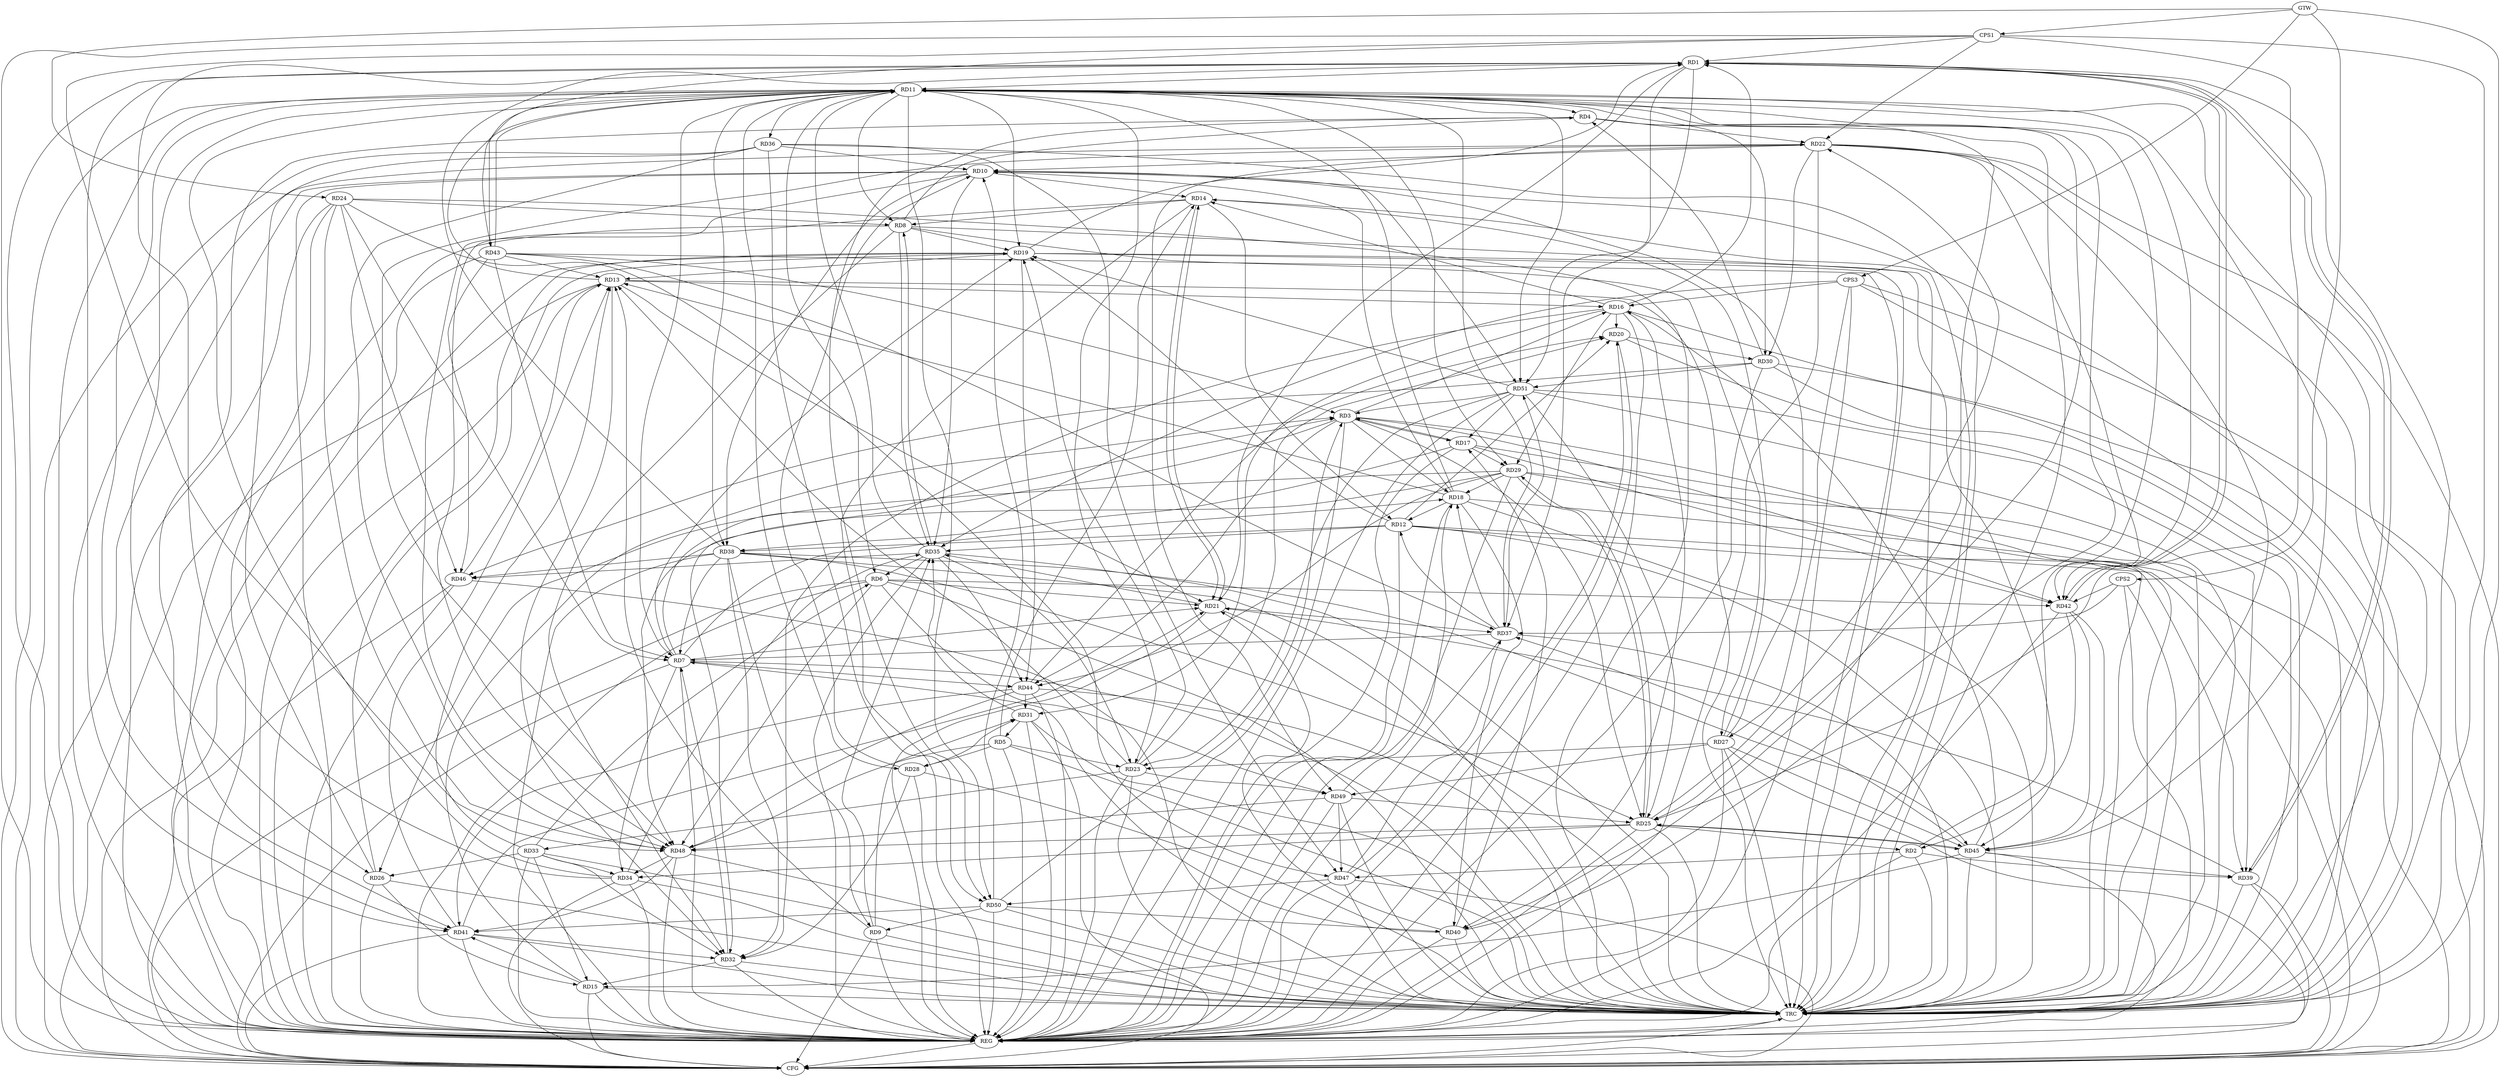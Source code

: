 strict digraph G {
  RD1 [ label="RD1" ];
  RD2 [ label="RD2" ];
  RD3 [ label="RD3" ];
  RD4 [ label="RD4" ];
  RD5 [ label="RD5" ];
  RD6 [ label="RD6" ];
  RD7 [ label="RD7" ];
  RD8 [ label="RD8" ];
  RD9 [ label="RD9" ];
  RD10 [ label="RD10" ];
  RD11 [ label="RD11" ];
  RD12 [ label="RD12" ];
  RD13 [ label="RD13" ];
  RD14 [ label="RD14" ];
  RD15 [ label="RD15" ];
  RD16 [ label="RD16" ];
  RD17 [ label="RD17" ];
  RD18 [ label="RD18" ];
  RD19 [ label="RD19" ];
  RD20 [ label="RD20" ];
  RD21 [ label="RD21" ];
  RD22 [ label="RD22" ];
  RD23 [ label="RD23" ];
  RD24 [ label="RD24" ];
  RD25 [ label="RD25" ];
  RD26 [ label="RD26" ];
  RD27 [ label="RD27" ];
  RD28 [ label="RD28" ];
  RD29 [ label="RD29" ];
  RD30 [ label="RD30" ];
  RD31 [ label="RD31" ];
  RD32 [ label="RD32" ];
  RD33 [ label="RD33" ];
  RD34 [ label="RD34" ];
  RD35 [ label="RD35" ];
  RD36 [ label="RD36" ];
  RD37 [ label="RD37" ];
  RD38 [ label="RD38" ];
  RD39 [ label="RD39" ];
  RD40 [ label="RD40" ];
  RD41 [ label="RD41" ];
  RD42 [ label="RD42" ];
  RD43 [ label="RD43" ];
  RD44 [ label="RD44" ];
  RD45 [ label="RD45" ];
  RD46 [ label="RD46" ];
  RD47 [ label="RD47" ];
  RD48 [ label="RD48" ];
  RD49 [ label="RD49" ];
  RD50 [ label="RD50" ];
  RD51 [ label="RD51" ];
  CPS1 [ label="CPS1" ];
  CPS2 [ label="CPS2" ];
  CPS3 [ label="CPS3" ];
  GTW [ label="GTW" ];
  REG [ label="REG" ];
  CFG [ label="CFG" ];
  TRC [ label="TRC" ];
  RD1 -> RD11;
  RD16 -> RD1;
  RD19 -> RD1;
  RD1 -> RD21;
  RD34 -> RD1;
  RD1 -> RD37;
  RD38 -> RD1;
  RD1 -> RD39;
  RD39 -> RD1;
  RD1 -> RD41;
  RD1 -> RD42;
  RD42 -> RD1;
  RD1 -> RD51;
  RD2 -> RD11;
  RD25 -> RD2;
  RD2 -> RD39;
  RD42 -> RD2;
  RD2 -> RD47;
  RD7 -> RD3;
  RD15 -> RD3;
  RD3 -> RD16;
  RD3 -> RD17;
  RD17 -> RD3;
  RD3 -> RD18;
  RD3 -> RD25;
  RD3 -> RD32;
  RD3 -> RD42;
  RD43 -> RD3;
  RD3 -> RD44;
  RD50 -> RD3;
  RD51 -> RD3;
  RD8 -> RD4;
  RD4 -> RD22;
  RD30 -> RD4;
  RD4 -> RD40;
  RD4 -> RD50;
  RD5 -> RD14;
  RD5 -> RD23;
  RD5 -> RD28;
  RD31 -> RD5;
  RD5 -> RD48;
  RD6 -> RD21;
  RD33 -> RD6;
  RD35 -> RD6;
  RD6 -> RD42;
  RD6 -> RD48;
  RD6 -> RD49;
  RD11 -> RD7;
  RD7 -> RD18;
  RD7 -> RD19;
  RD7 -> RD21;
  RD24 -> RD7;
  RD32 -> RD7;
  RD7 -> RD34;
  RD37 -> RD7;
  RD38 -> RD7;
  RD40 -> RD7;
  RD43 -> RD7;
  RD7 -> RD44;
  RD14 -> RD8;
  RD8 -> RD19;
  RD24 -> RD8;
  RD8 -> RD27;
  RD8 -> RD32;
  RD8 -> RD35;
  RD35 -> RD8;
  RD9 -> RD13;
  RD9 -> RD31;
  RD9 -> RD35;
  RD38 -> RD9;
  RD50 -> RD9;
  RD10 -> RD14;
  RD18 -> RD10;
  RD22 -> RD10;
  RD27 -> RD10;
  RD28 -> RD10;
  RD10 -> RD35;
  RD36 -> RD10;
  RD10 -> RD38;
  RD10 -> RD48;
  RD50 -> RD10;
  RD10 -> RD51;
  RD13 -> RD11;
  RD18 -> RD11;
  RD11 -> RD19;
  RD11 -> RD23;
  RD11 -> RD25;
  RD34 -> RD11;
  RD35 -> RD11;
  RD11 -> RD37;
  RD11 -> RD38;
  RD40 -> RD11;
  RD43 -> RD11;
  RD11 -> RD50;
  RD14 -> RD12;
  RD18 -> RD12;
  RD12 -> RD19;
  RD12 -> RD20;
  RD12 -> RD35;
  RD37 -> RD12;
  RD12 -> RD38;
  RD12 -> RD39;
  RD13 -> RD16;
  RD18 -> RD13;
  RD19 -> RD13;
  RD13 -> RD21;
  RD23 -> RD13;
  RD13 -> RD32;
  RD33 -> RD13;
  RD41 -> RD13;
  RD43 -> RD13;
  RD46 -> RD13;
  RD16 -> RD14;
  RD14 -> RD21;
  RD21 -> RD14;
  RD27 -> RD14;
  RD14 -> RD48;
  RD26 -> RD15;
  RD32 -> RD15;
  RD33 -> RD15;
  RD15 -> RD41;
  RD45 -> RD15;
  RD16 -> RD20;
  RD16 -> RD29;
  RD16 -> RD31;
  RD16 -> RD32;
  RD16 -> RD40;
  RD45 -> RD16;
  RD17 -> RD29;
  RD17 -> RD38;
  RD40 -> RD17;
  RD17 -> RD42;
  RD51 -> RD17;
  RD29 -> RD18;
  RD37 -> RD18;
  RD18 -> RD40;
  RD49 -> RD18;
  RD23 -> RD19;
  RD26 -> RD19;
  RD19 -> RD44;
  RD19 -> RD45;
  RD51 -> RD19;
  RD23 -> RD20;
  RD20 -> RD30;
  RD44 -> RD20;
  RD47 -> RD20;
  RD21 -> RD35;
  RD21 -> RD37;
  RD39 -> RD21;
  RD40 -> RD21;
  RD41 -> RD21;
  RD25 -> RD22;
  RD26 -> RD22;
  RD22 -> RD30;
  RD22 -> RD42;
  RD22 -> RD45;
  RD22 -> RD48;
  RD22 -> RD49;
  RD27 -> RD23;
  RD23 -> RD33;
  RD35 -> RD23;
  RD23 -> RD49;
  RD51 -> RD23;
  RD24 -> RD41;
  RD24 -> RD46;
  RD24 -> RD47;
  RD24 -> RD48;
  RD25 -> RD29;
  RD29 -> RD25;
  RD25 -> RD34;
  RD38 -> RD25;
  RD25 -> RD45;
  RD45 -> RD25;
  RD25 -> RD48;
  RD49 -> RD25;
  RD51 -> RD25;
  RD29 -> RD26;
  RD33 -> RD26;
  RD27 -> RD45;
  RD27 -> RD49;
  RD28 -> RD31;
  RD28 -> RD32;
  RD29 -> RD44;
  RD29 -> RD48;
  RD30 -> RD46;
  RD30 -> RD51;
  RD31 -> RD35;
  RD44 -> RD31;
  RD33 -> RD32;
  RD38 -> RD32;
  RD41 -> RD32;
  RD33 -> RD34;
  RD34 -> RD35;
  RD48 -> RD34;
  RD35 -> RD44;
  RD35 -> RD46;
  RD36 -> RD47;
  RD36 -> RD48;
  RD36 -> RD50;
  RD43 -> RD37;
  RD45 -> RD37;
  RD47 -> RD37;
  RD37 -> RD51;
  RD38 -> RD45;
  RD38 -> RD46;
  RD45 -> RD39;
  RD51 -> RD39;
  RD50 -> RD40;
  RD44 -> RD41;
  RD48 -> RD41;
  RD50 -> RD41;
  RD42 -> RD45;
  RD43 -> RD46;
  RD44 -> RD48;
  RD49 -> RD47;
  RD47 -> RD50;
  RD49 -> RD48;
  CPS1 -> RD25;
  CPS1 -> RD43;
  CPS1 -> RD48;
  CPS1 -> RD1;
  CPS1 -> RD22;
  CPS2 -> RD42;
  CPS2 -> RD37;
  CPS3 -> RD16;
  CPS3 -> RD35;
  CPS3 -> RD27;
  GTW -> RD24;
  GTW -> CPS1;
  GTW -> CPS2;
  GTW -> CPS3;
  RD1 -> REG;
  RD2 -> REG;
  RD3 -> REG;
  RD4 -> REG;
  RD5 -> REG;
  RD6 -> REG;
  RD7 -> REG;
  RD8 -> REG;
  RD9 -> REG;
  RD10 -> REG;
  RD11 -> REG;
  RD12 -> REG;
  RD13 -> REG;
  RD14 -> REG;
  RD15 -> REG;
  RD16 -> REG;
  RD17 -> REG;
  RD18 -> REG;
  RD19 -> REG;
  RD20 -> REG;
  RD21 -> REG;
  RD22 -> REG;
  RD23 -> REG;
  RD24 -> REG;
  RD25 -> REG;
  RD26 -> REG;
  RD27 -> REG;
  RD28 -> REG;
  RD29 -> REG;
  RD30 -> REG;
  RD31 -> REG;
  RD32 -> REG;
  RD33 -> REG;
  RD34 -> REG;
  RD35 -> REG;
  RD36 -> REG;
  RD37 -> REG;
  RD38 -> REG;
  RD39 -> REG;
  RD40 -> REG;
  RD41 -> REG;
  RD42 -> REG;
  RD43 -> REG;
  RD44 -> REG;
  RD45 -> REG;
  RD46 -> REG;
  RD47 -> REG;
  RD48 -> REG;
  RD49 -> REG;
  RD50 -> REG;
  RD51 -> REG;
  CPS1 -> REG;
  CPS2 -> REG;
  CPS3 -> REG;
  RD46 -> CFG;
  RD11 -> CFG;
  RD29 -> CFG;
  RD36 -> CFG;
  RD7 -> CFG;
  RD47 -> CFG;
  RD15 -> CFG;
  RD34 -> CFG;
  RD41 -> CFG;
  RD12 -> CFG;
  RD13 -> CFG;
  RD10 -> CFG;
  RD22 -> CFG;
  RD6 -> CFG;
  RD30 -> CFG;
  RD39 -> CFG;
  RD19 -> CFG;
  RD27 -> CFG;
  RD31 -> CFG;
  CPS3 -> CFG;
  RD18 -> CFG;
  RD9 -> CFG;
  REG -> CFG;
  RD1 -> TRC;
  RD2 -> TRC;
  RD3 -> TRC;
  RD4 -> TRC;
  RD5 -> TRC;
  RD6 -> TRC;
  RD7 -> TRC;
  RD8 -> TRC;
  RD9 -> TRC;
  RD10 -> TRC;
  RD11 -> TRC;
  RD12 -> TRC;
  RD13 -> TRC;
  RD14 -> TRC;
  RD15 -> TRC;
  RD16 -> TRC;
  RD17 -> TRC;
  RD18 -> TRC;
  RD19 -> TRC;
  RD20 -> TRC;
  RD21 -> TRC;
  RD22 -> TRC;
  RD23 -> TRC;
  RD24 -> TRC;
  RD25 -> TRC;
  RD26 -> TRC;
  RD27 -> TRC;
  RD28 -> TRC;
  RD29 -> TRC;
  RD30 -> TRC;
  RD31 -> TRC;
  RD32 -> TRC;
  RD33 -> TRC;
  RD34 -> TRC;
  RD35 -> TRC;
  RD36 -> TRC;
  RD37 -> TRC;
  RD38 -> TRC;
  RD39 -> TRC;
  RD40 -> TRC;
  RD41 -> TRC;
  RD42 -> TRC;
  RD43 -> TRC;
  RD44 -> TRC;
  RD45 -> TRC;
  RD46 -> TRC;
  RD47 -> TRC;
  RD48 -> TRC;
  RD49 -> TRC;
  RD50 -> TRC;
  RD51 -> TRC;
  CPS1 -> TRC;
  CPS2 -> TRC;
  CPS3 -> TRC;
  GTW -> TRC;
  CFG -> TRC;
  TRC -> REG;
  RD11 -> RD42;
  RD11 -> RD6;
  RD11 -> RD36;
  RD11 -> RD45;
  RD11 -> RD8;
  RD11 -> RD51;
  RD11 -> RD4;
  RD11 -> RD26;
  RD11 -> RD30;
  RD11 -> RD41;
  RD11 -> RD43;
  RD11 -> RD28;
  RD11 -> RD29;
}
